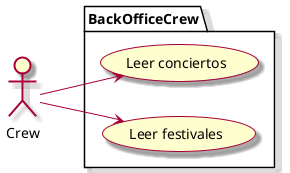@startuml CasosDeUsoCrew

skin rose
left to right direction
:Crew: as C

package BackOfficeCrew {
  (Leer conciertos)
  (Leer festivales)
}

C --> (Leer conciertos)
C --> (Leer festivales)
@enduml